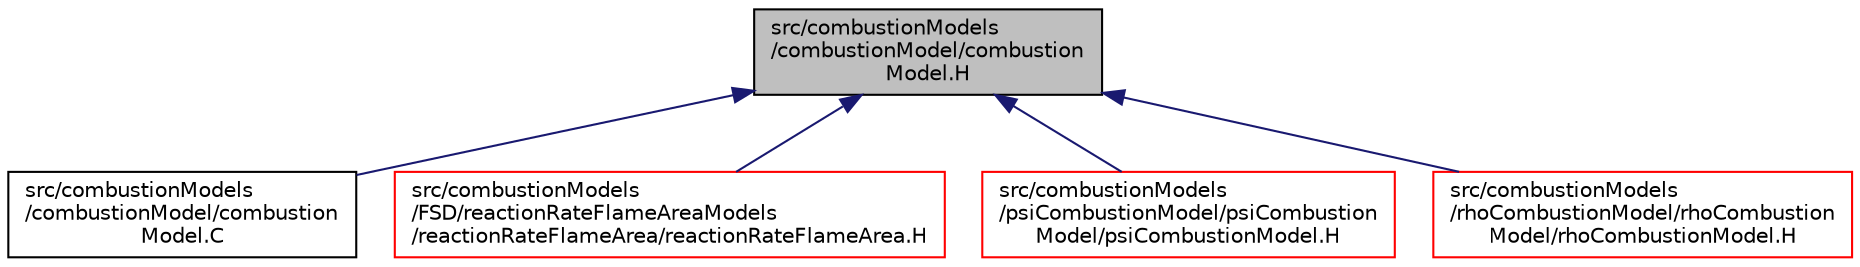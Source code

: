digraph "src/combustionModels/combustionModel/combustionModel.H"
{
  bgcolor="transparent";
  edge [fontname="Helvetica",fontsize="10",labelfontname="Helvetica",labelfontsize="10"];
  node [fontname="Helvetica",fontsize="10",shape=record];
  Node342 [label="src/combustionModels\l/combustionModel/combustion\lModel.H",height=0.2,width=0.4,color="black", fillcolor="grey75", style="filled", fontcolor="black"];
  Node342 -> Node343 [dir="back",color="midnightblue",fontsize="10",style="solid",fontname="Helvetica"];
  Node343 [label="src/combustionModels\l/combustionModel/combustion\lModel.C",height=0.2,width=0.4,color="black",URL="$a00002.html"];
  Node342 -> Node344 [dir="back",color="midnightblue",fontsize="10",style="solid",fontname="Helvetica"];
  Node344 [label="src/combustionModels\l/FSD/reactionRateFlameAreaModels\l/reactionRateFlameArea/reactionRateFlameArea.H",height=0.2,width=0.4,color="red",URL="$a00041.html"];
  Node342 -> Node352 [dir="back",color="midnightblue",fontsize="10",style="solid",fontname="Helvetica"];
  Node352 [label="src/combustionModels\l/psiCombustionModel/psiCombustion\lModel/psiCombustionModel.H",height=0.2,width=0.4,color="red",URL="$a00098.html"];
  Node342 -> Node364 [dir="back",color="midnightblue",fontsize="10",style="solid",fontname="Helvetica"];
  Node364 [label="src/combustionModels\l/rhoCombustionModel/rhoCombustion\lModel/rhoCombustionModel.H",height=0.2,width=0.4,color="red",URL="$a00119.html"];
}
